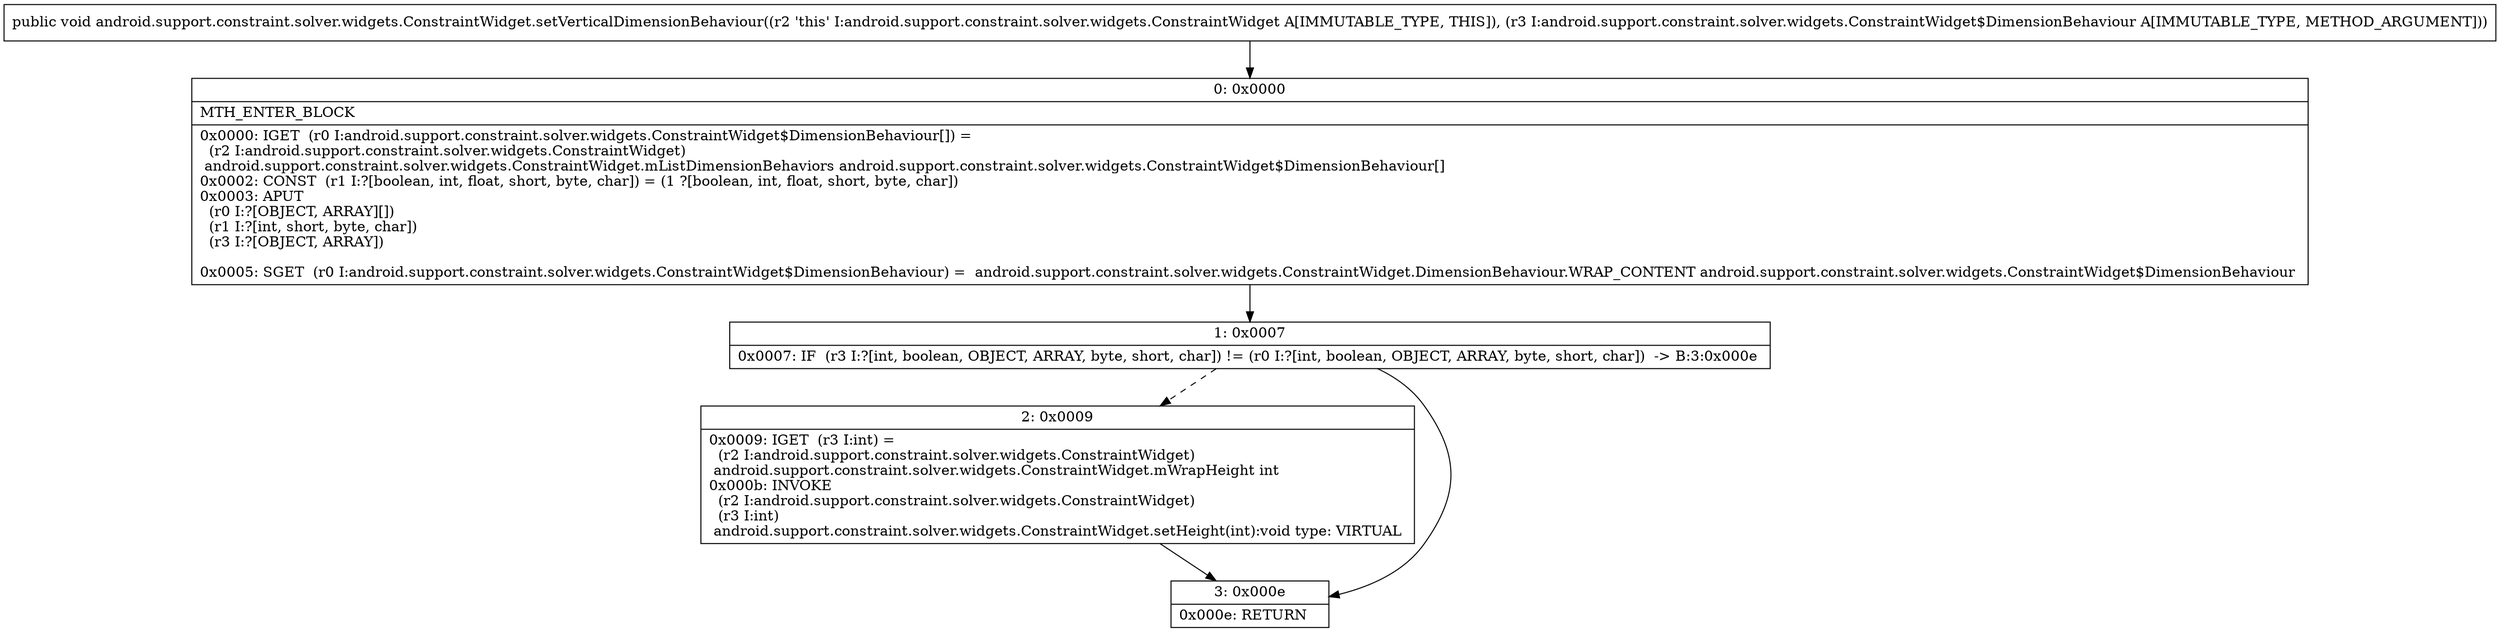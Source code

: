 digraph "CFG forandroid.support.constraint.solver.widgets.ConstraintWidget.setVerticalDimensionBehaviour(Landroid\/support\/constraint\/solver\/widgets\/ConstraintWidget$DimensionBehaviour;)V" {
Node_0 [shape=record,label="{0\:\ 0x0000|MTH_ENTER_BLOCK\l|0x0000: IGET  (r0 I:android.support.constraint.solver.widgets.ConstraintWidget$DimensionBehaviour[]) = \l  (r2 I:android.support.constraint.solver.widgets.ConstraintWidget)\l android.support.constraint.solver.widgets.ConstraintWidget.mListDimensionBehaviors android.support.constraint.solver.widgets.ConstraintWidget$DimensionBehaviour[] \l0x0002: CONST  (r1 I:?[boolean, int, float, short, byte, char]) = (1 ?[boolean, int, float, short, byte, char]) \l0x0003: APUT  \l  (r0 I:?[OBJECT, ARRAY][])\l  (r1 I:?[int, short, byte, char])\l  (r3 I:?[OBJECT, ARRAY])\l \l0x0005: SGET  (r0 I:android.support.constraint.solver.widgets.ConstraintWidget$DimensionBehaviour) =  android.support.constraint.solver.widgets.ConstraintWidget.DimensionBehaviour.WRAP_CONTENT android.support.constraint.solver.widgets.ConstraintWidget$DimensionBehaviour \l}"];
Node_1 [shape=record,label="{1\:\ 0x0007|0x0007: IF  (r3 I:?[int, boolean, OBJECT, ARRAY, byte, short, char]) != (r0 I:?[int, boolean, OBJECT, ARRAY, byte, short, char])  \-\> B:3:0x000e \l}"];
Node_2 [shape=record,label="{2\:\ 0x0009|0x0009: IGET  (r3 I:int) = \l  (r2 I:android.support.constraint.solver.widgets.ConstraintWidget)\l android.support.constraint.solver.widgets.ConstraintWidget.mWrapHeight int \l0x000b: INVOKE  \l  (r2 I:android.support.constraint.solver.widgets.ConstraintWidget)\l  (r3 I:int)\l android.support.constraint.solver.widgets.ConstraintWidget.setHeight(int):void type: VIRTUAL \l}"];
Node_3 [shape=record,label="{3\:\ 0x000e|0x000e: RETURN   \l}"];
MethodNode[shape=record,label="{public void android.support.constraint.solver.widgets.ConstraintWidget.setVerticalDimensionBehaviour((r2 'this' I:android.support.constraint.solver.widgets.ConstraintWidget A[IMMUTABLE_TYPE, THIS]), (r3 I:android.support.constraint.solver.widgets.ConstraintWidget$DimensionBehaviour A[IMMUTABLE_TYPE, METHOD_ARGUMENT])) }"];
MethodNode -> Node_0;
Node_0 -> Node_1;
Node_1 -> Node_2[style=dashed];
Node_1 -> Node_3;
Node_2 -> Node_3;
}

